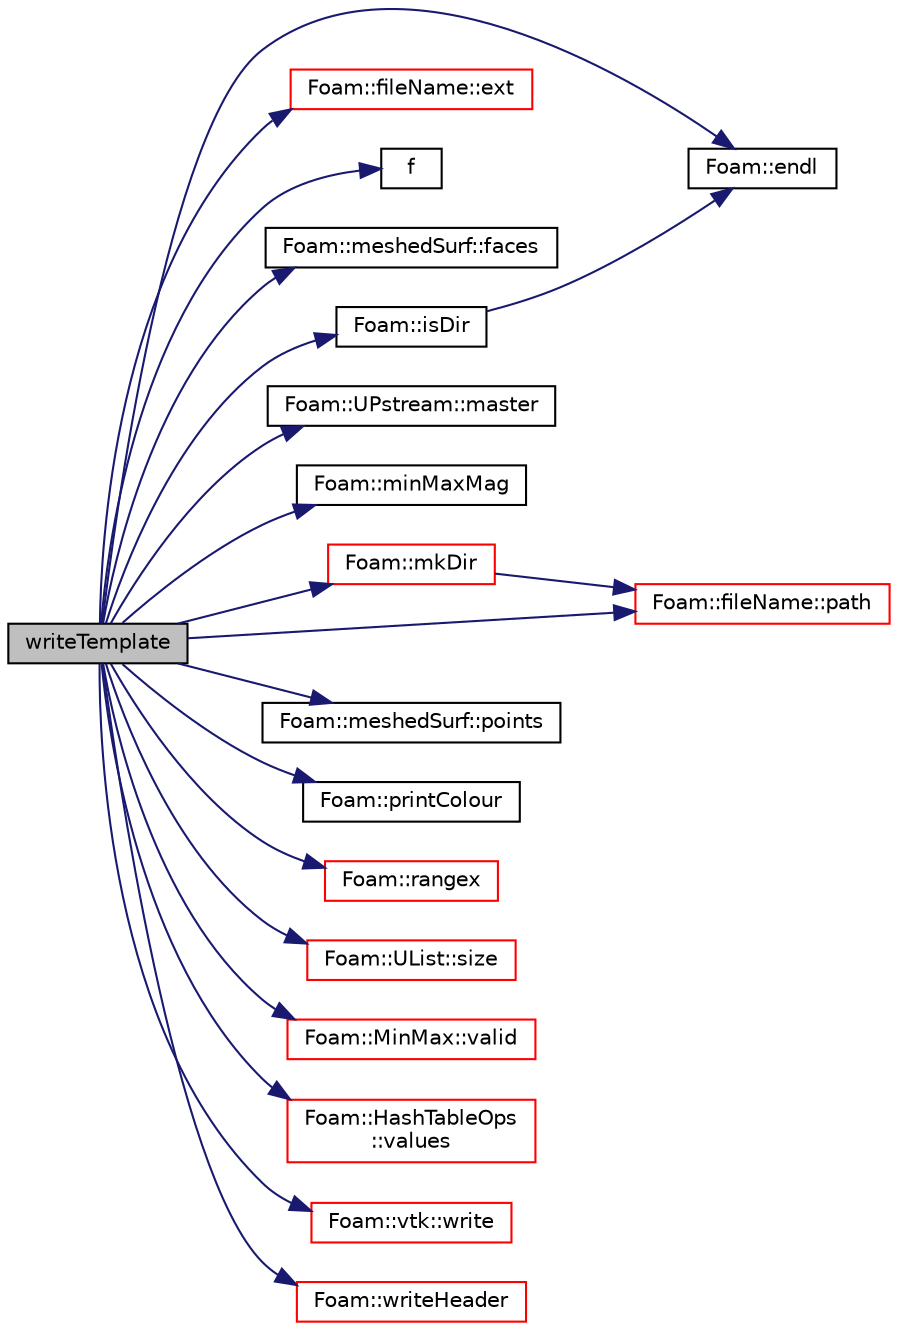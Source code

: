 digraph "writeTemplate"
{
  bgcolor="transparent";
  edge [fontname="Helvetica",fontsize="10",labelfontname="Helvetica",labelfontsize="10"];
  node [fontname="Helvetica",fontsize="10",shape=record];
  rankdir="LR";
  Node1 [label="writeTemplate",height=0.2,width=0.4,color="black", fillcolor="grey75", style="filled" fontcolor="black"];
  Node1 -> Node2 [color="midnightblue",fontsize="10",style="solid",fontname="Helvetica"];
  Node2 [label="Foam::endl",height=0.2,width=0.4,color="black",URL="$namespaceFoam.html#a2db8fe02a0d3909e9351bb4275b23ce4",tooltip="Add newline and flush stream. "];
  Node1 -> Node3 [color="midnightblue",fontsize="10",style="solid",fontname="Helvetica"];
  Node3 [label="Foam::fileName::ext",height=0.2,width=0.4,color="red",URL="$classFoam_1_1fileName.html#a949d8ddb08ad72e81d850c28f9c3abfc",tooltip="Return file name extension (part after last .) "];
  Node1 -> Node4 [color="midnightblue",fontsize="10",style="solid",fontname="Helvetica"];
  Node4 [label="f",height=0.2,width=0.4,color="black",URL="$readKivaGrid_8H.html#a888be93833ac7a23170555c69c690288"];
  Node1 -> Node5 [color="midnightblue",fontsize="10",style="solid",fontname="Helvetica"];
  Node5 [label="Foam::meshedSurf::faces",height=0.2,width=0.4,color="black",URL="$classFoam_1_1meshedSurf.html#a3669b3b29537f3a55bbd2ffa8c749f41",tooltip="The faces used for the surface. "];
  Node1 -> Node6 [color="midnightblue",fontsize="10",style="solid",fontname="Helvetica"];
  Node6 [label="Foam::isDir",height=0.2,width=0.4,color="black",URL="$namespaceFoam.html#aeb53e94fd0882811464b5e04683bfb5b",tooltip="Does the name exist as a DIRECTORY in the file system? "];
  Node6 -> Node2 [color="midnightblue",fontsize="10",style="solid",fontname="Helvetica"];
  Node1 -> Node7 [color="midnightblue",fontsize="10",style="solid",fontname="Helvetica"];
  Node7 [label="Foam::UPstream::master",height=0.2,width=0.4,color="black",URL="$classFoam_1_1UPstream.html#a36af549940a0aae3733774649594489f",tooltip="Am I the master process. "];
  Node1 -> Node8 [color="midnightblue",fontsize="10",style="solid",fontname="Helvetica"];
  Node8 [label="Foam::minMaxMag",height=0.2,width=0.4,color="black",URL="$namespaceFoam.html#ad9c197d99f611fabcf07638b5d2a6d49"];
  Node1 -> Node9 [color="midnightblue",fontsize="10",style="solid",fontname="Helvetica"];
  Node9 [label="Foam::mkDir",height=0.2,width=0.4,color="red",URL="$namespaceFoam.html#a29d00c4f6f15a72ca273332f74137075",tooltip="Make a directory and return an error if it could not be created. "];
  Node9 -> Node10 [color="midnightblue",fontsize="10",style="solid",fontname="Helvetica"];
  Node10 [label="Foam::fileName::path",height=0.2,width=0.4,color="red",URL="$classFoam_1_1fileName.html#ac927b1d030a5343c0acd89aa67215c0d",tooltip="Return directory path name (part before last /) "];
  Node1 -> Node10 [color="midnightblue",fontsize="10",style="solid",fontname="Helvetica"];
  Node1 -> Node11 [color="midnightblue",fontsize="10",style="solid",fontname="Helvetica"];
  Node11 [label="Foam::meshedSurf::points",height=0.2,width=0.4,color="black",URL="$classFoam_1_1meshedSurf.html#ad0e408ab3f867b58e419eb1cd8c2dbb6",tooltip="The points used for the surface. "];
  Node1 -> Node12 [color="midnightblue",fontsize="10",style="solid",fontname="Helvetica"];
  Node12 [label="Foam::printColour",height=0.2,width=0.4,color="black",URL="$namespaceFoam.html#a9a97465afb2dc8d9e16c8e42202b808c"];
  Node1 -> Node13 [color="midnightblue",fontsize="10",style="solid",fontname="Helvetica"];
  Node13 [label="Foam::rangex",height=0.2,width=0.4,color="red",URL="$namespaceFoam.html#af39e0cc6f410865ddd679e67462b9a47",tooltip="A (0-1) range for colouring. "];
  Node1 -> Node14 [color="midnightblue",fontsize="10",style="solid",fontname="Helvetica"];
  Node14 [label="Foam::UList::size",height=0.2,width=0.4,color="red",URL="$classFoam_1_1UList.html#afee03bfededf699921815b2bf3c41e35",tooltip="Override size to be inconsistent with allocated storage. "];
  Node1 -> Node15 [color="midnightblue",fontsize="10",style="solid",fontname="Helvetica"];
  Node15 [label="Foam::MinMax::valid",height=0.2,width=0.4,color="red",URL="$classFoam_1_1MinMax.html#a8d985300b138b6c5556ab17ed4df3b38",tooltip="Range is valid if it is not inverted. "];
  Node1 -> Node16 [color="midnightblue",fontsize="10",style="solid",fontname="Helvetica"];
  Node16 [label="Foam::HashTableOps\l::values",height=0.2,width=0.4,color="red",URL="$namespaceFoam_1_1HashTableOps.html#ac4b37690391dc27447cbff9181265054",tooltip="List of values from HashTable, optionally sorted. "];
  Node1 -> Node17 [color="midnightblue",fontsize="10",style="solid",fontname="Helvetica"];
  Node17 [label="Foam::vtk::write",height=0.2,width=0.4,color="red",URL="$namespaceFoam_1_1vtk.html#a5ddab0eba69f47ec148a4a5f9d8f334a",tooltip="Component-wise write of a value (N times) "];
  Node1 -> Node18 [color="midnightblue",fontsize="10",style="solid",fontname="Helvetica"];
  Node18 [label="Foam::writeHeader",height=0.2,width=0.4,color="red",URL="$namespaceFoam.html#afdfafd633b56622cfc80cdd85eb227f9"];
}
